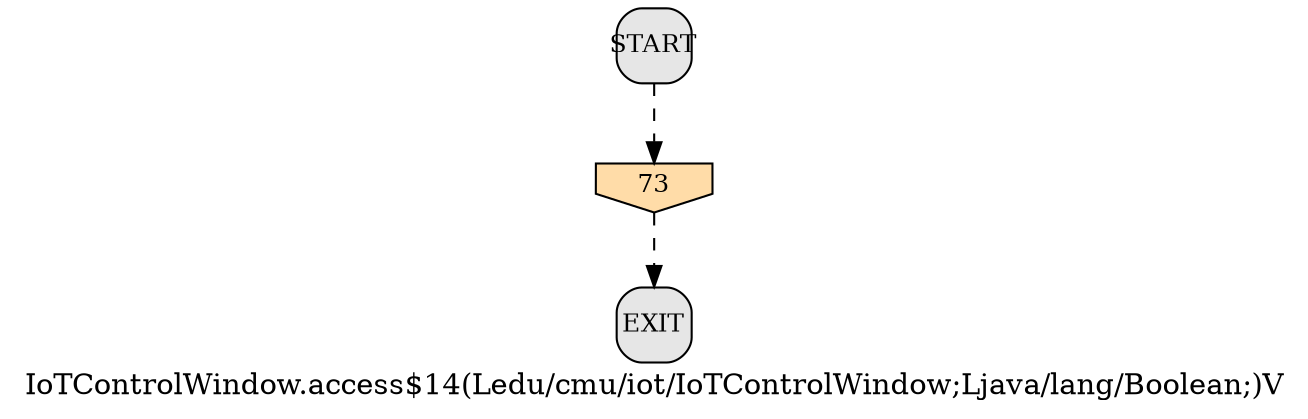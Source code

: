 /* --------------------------------------------------- */
/* Generated by Dr. Garbage Control Flow Graph Factory */
/* http://www.drgarbage.com                            */
/* Version: 4.5.0.201508311741                         */
/* Retrieved on: 2015-12-01 08:09:24.216               */
/* --------------------------------------------------- */
digraph "IoTControlWindow.access$14(Ledu/cmu/iot/IoTControlWindow;Ljava/lang/Boolean;)V" {
 graph [label="IoTControlWindow.access$14(Ledu/cmu/iot/IoTControlWindow;Ljava/lang/Boolean;)V"];
 2 [label="73", shape=invhouse, style=filled, fillcolor="#FFDCA8", fixedsize=true, fontsize=12, width=0.78, height=0.36 ]
 3 [label="START", shape=box, style="filled, rounded", fillcolor="#E6E6E6", fixedsize=true, fontsize=12, width=0.5, height=0.5 ]
 4 [label="EXIT", shape=box, style="filled, rounded", fillcolor="#E6E6E6", fixedsize=true, fontsize=12, width=0.5, height=0.5 ]
 3 -> 2 [label="", style=dashed ]
 2 -> 4 [label="", style=dashed ]
}
